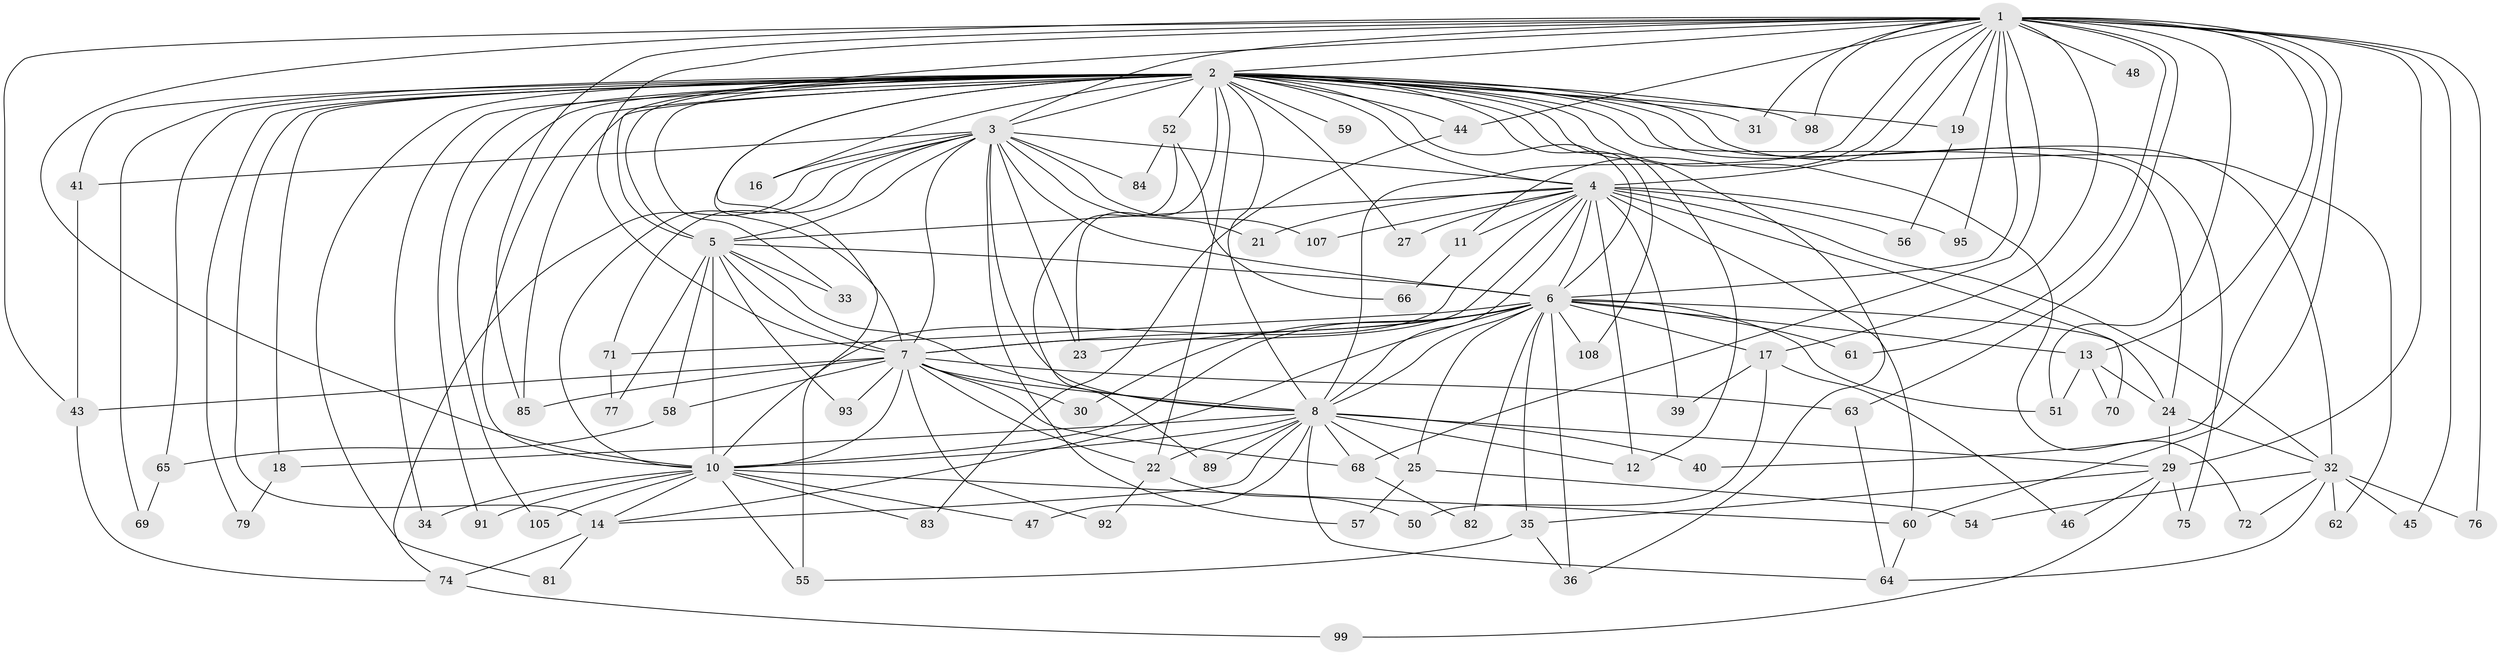 // original degree distribution, {31: 0.009259259259259259, 19: 0.009259259259259259, 20: 0.009259259259259259, 21: 0.018518518518518517, 13: 0.009259259259259259, 24: 0.009259259259259259, 18: 0.009259259259259259, 33: 0.009259259259259259, 17: 0.009259259259259259, 3: 0.18518518518518517, 5: 0.06481481481481481, 7: 0.018518518518518517, 2: 0.5648148148148148, 4: 0.06481481481481481, 6: 0.009259259259259259}
// Generated by graph-tools (version 1.1) at 2025/10/02/27/25 16:10:58]
// undirected, 81 vertices, 195 edges
graph export_dot {
graph [start="1"]
  node [color=gray90,style=filled];
  1 [super="+28"];
  2 [super="+9"];
  3 [super="+102"];
  4 [super="+37"];
  5 [super="+26"];
  6 [super="+106"];
  7 [super="+15"];
  8 [super="+78"];
  10 [super="+20"];
  11;
  12 [super="+88"];
  13;
  14 [super="+53"];
  16;
  17 [super="+38"];
  18;
  19;
  21;
  22 [super="+104"];
  23 [super="+90"];
  24 [super="+42"];
  25 [super="+80"];
  27;
  29 [super="+87"];
  30;
  31;
  32 [super="+49"];
  33;
  34;
  35 [super="+100"];
  36;
  39;
  40;
  41;
  43 [super="+86"];
  44;
  45;
  46;
  47;
  48;
  50;
  51 [super="+97"];
  52;
  54;
  55 [super="+73"];
  56;
  57;
  58;
  59;
  60 [super="+67"];
  61;
  62;
  63;
  64 [super="+103"];
  65;
  66;
  68 [super="+96"];
  69;
  70;
  71;
  72;
  74 [super="+101"];
  75;
  76;
  77;
  79;
  81;
  82;
  83;
  84;
  85 [super="+94"];
  89;
  91;
  92;
  93;
  95;
  98;
  99;
  105;
  107;
  108;
  1 -- 2 [weight=2];
  1 -- 3;
  1 -- 4;
  1 -- 5;
  1 -- 6;
  1 -- 7;
  1 -- 8;
  1 -- 10;
  1 -- 11;
  1 -- 13;
  1 -- 17 [weight=2];
  1 -- 19;
  1 -- 29;
  1 -- 31;
  1 -- 43;
  1 -- 44;
  1 -- 45;
  1 -- 48 [weight=2];
  1 -- 51;
  1 -- 61;
  1 -- 63;
  1 -- 68;
  1 -- 76;
  1 -- 95;
  1 -- 98;
  1 -- 40;
  1 -- 85;
  1 -- 60;
  2 -- 3 [weight=2];
  2 -- 4 [weight=2];
  2 -- 5 [weight=2];
  2 -- 6 [weight=2];
  2 -- 7 [weight=2];
  2 -- 8 [weight=2];
  2 -- 10 [weight=2];
  2 -- 12;
  2 -- 31;
  2 -- 32;
  2 -- 33;
  2 -- 59 [weight=2];
  2 -- 62;
  2 -- 65;
  2 -- 105;
  2 -- 14 [weight=2];
  2 -- 16;
  2 -- 18;
  2 -- 19;
  2 -- 22;
  2 -- 23;
  2 -- 27;
  2 -- 34;
  2 -- 36;
  2 -- 41;
  2 -- 44;
  2 -- 52;
  2 -- 55;
  2 -- 69;
  2 -- 72;
  2 -- 75;
  2 -- 79;
  2 -- 81;
  2 -- 85;
  2 -- 91;
  2 -- 98;
  2 -- 108;
  2 -- 24;
  3 -- 4;
  3 -- 5;
  3 -- 6 [weight=2];
  3 -- 7 [weight=2];
  3 -- 8;
  3 -- 10;
  3 -- 16;
  3 -- 21;
  3 -- 23;
  3 -- 41;
  3 -- 57;
  3 -- 71;
  3 -- 74;
  3 -- 84;
  3 -- 107;
  4 -- 5;
  4 -- 6;
  4 -- 7;
  4 -- 8;
  4 -- 10;
  4 -- 11;
  4 -- 21;
  4 -- 27;
  4 -- 39;
  4 -- 56;
  4 -- 70;
  4 -- 95;
  4 -- 107;
  4 -- 32;
  4 -- 12;
  4 -- 60;
  5 -- 6;
  5 -- 7;
  5 -- 8;
  5 -- 10 [weight=2];
  5 -- 33;
  5 -- 77;
  5 -- 93;
  5 -- 58;
  6 -- 7;
  6 -- 8;
  6 -- 10;
  6 -- 13;
  6 -- 17;
  6 -- 24;
  6 -- 25;
  6 -- 30;
  6 -- 35;
  6 -- 36;
  6 -- 51;
  6 -- 61;
  6 -- 71;
  6 -- 82;
  6 -- 108;
  6 -- 14;
  6 -- 23;
  7 -- 8;
  7 -- 10;
  7 -- 22;
  7 -- 30;
  7 -- 58;
  7 -- 63;
  7 -- 68;
  7 -- 85;
  7 -- 93;
  7 -- 92;
  7 -- 43;
  8 -- 10;
  8 -- 12;
  8 -- 14;
  8 -- 18;
  8 -- 25 [weight=2];
  8 -- 40;
  8 -- 47;
  8 -- 89;
  8 -- 68;
  8 -- 64;
  8 -- 29;
  8 -- 22;
  10 -- 34;
  10 -- 47;
  10 -- 60;
  10 -- 83;
  10 -- 91;
  10 -- 105;
  10 -- 14;
  10 -- 55;
  11 -- 66;
  13 -- 24;
  13 -- 70;
  13 -- 51;
  14 -- 81;
  14 -- 74;
  17 -- 39;
  17 -- 50;
  17 -- 46;
  18 -- 79;
  19 -- 56;
  22 -- 50;
  22 -- 92;
  24 -- 29;
  24 -- 32;
  25 -- 54;
  25 -- 57;
  29 -- 35;
  29 -- 46;
  29 -- 75;
  29 -- 99;
  32 -- 45;
  32 -- 72;
  32 -- 76;
  32 -- 64;
  32 -- 54;
  32 -- 62;
  35 -- 55;
  35 -- 36;
  41 -- 43;
  43 -- 74;
  44 -- 83;
  52 -- 66;
  52 -- 84;
  52 -- 89;
  58 -- 65;
  60 -- 64;
  63 -- 64;
  65 -- 69;
  68 -- 82;
  71 -- 77;
  74 -- 99;
}

